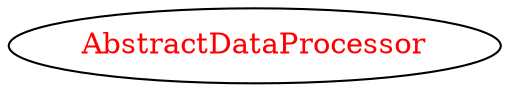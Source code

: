 digraph dependencyGraph {
 concentrate=true;
 ranksep="2.0";
 rankdir="LR"; 
 splines="ortho";
"AbstractDataProcessor" [fontcolor="red"];
}